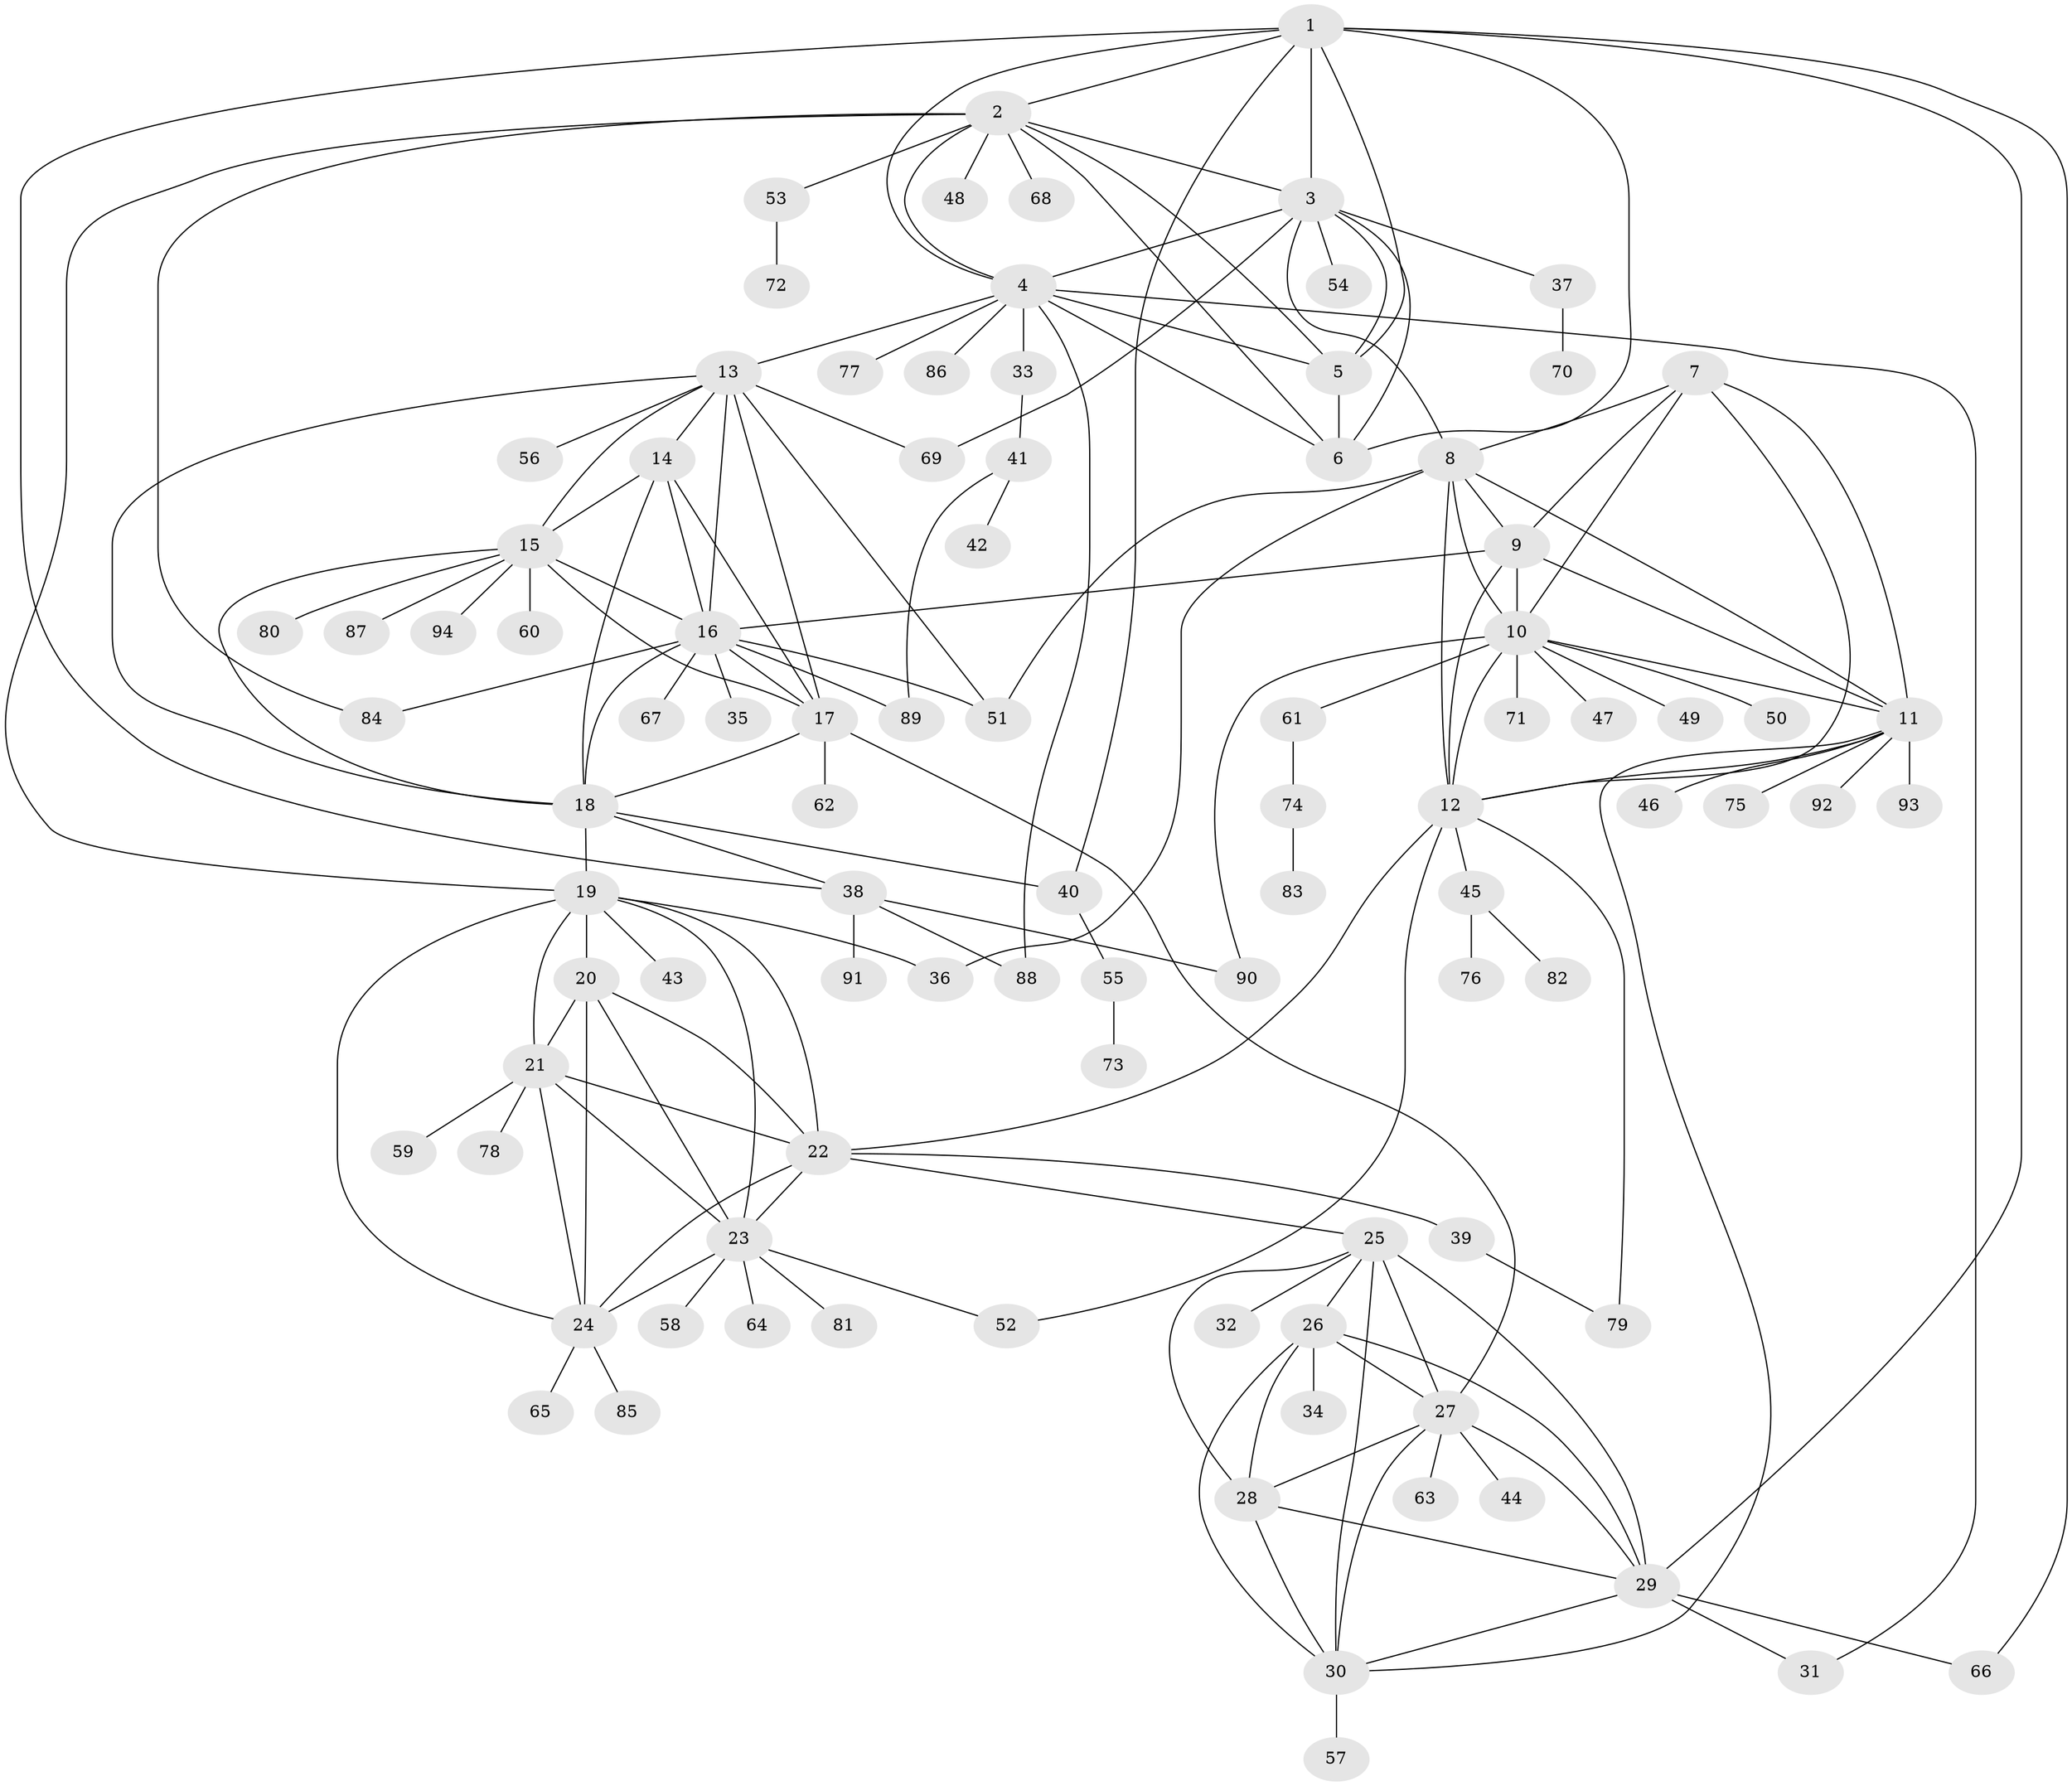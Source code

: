 // original degree distribution, {10: 0.045112781954887216, 11: 0.022556390977443608, 12: 0.015037593984962405, 6: 0.045112781954887216, 5: 0.007518796992481203, 9: 0.045112781954887216, 7: 0.007518796992481203, 8: 0.045112781954887216, 2: 0.18796992481203006, 1: 0.5413533834586466, 3: 0.03759398496240601}
// Generated by graph-tools (version 1.1) at 2025/52/03/04/25 22:52:16]
// undirected, 94 vertices, 163 edges
graph export_dot {
  node [color=gray90,style=filled];
  1;
  2;
  3;
  4;
  5;
  6;
  7;
  8;
  9;
  10;
  11;
  12;
  13;
  14;
  15;
  16;
  17;
  18;
  19;
  20;
  21;
  22;
  23;
  24;
  25;
  26;
  27;
  28;
  29;
  30;
  31;
  32;
  33;
  34;
  35;
  36;
  37;
  38;
  39;
  40;
  41;
  42;
  43;
  44;
  45;
  46;
  47;
  48;
  49;
  50;
  51;
  52;
  53;
  54;
  55;
  56;
  57;
  58;
  59;
  60;
  61;
  62;
  63;
  64;
  65;
  66;
  67;
  68;
  69;
  70;
  71;
  72;
  73;
  74;
  75;
  76;
  77;
  78;
  79;
  80;
  81;
  82;
  83;
  84;
  85;
  86;
  87;
  88;
  89;
  90;
  91;
  92;
  93;
  94;
  1 -- 2 [weight=1.0];
  1 -- 3 [weight=1.0];
  1 -- 4 [weight=1.0];
  1 -- 5 [weight=1.0];
  1 -- 6 [weight=1.0];
  1 -- 29 [weight=1.0];
  1 -- 38 [weight=1.0];
  1 -- 40 [weight=1.0];
  1 -- 66 [weight=1.0];
  2 -- 3 [weight=1.0];
  2 -- 4 [weight=1.0];
  2 -- 5 [weight=1.0];
  2 -- 6 [weight=1.0];
  2 -- 19 [weight=1.0];
  2 -- 48 [weight=1.0];
  2 -- 53 [weight=1.0];
  2 -- 68 [weight=1.0];
  2 -- 84 [weight=1.0];
  3 -- 4 [weight=1.0];
  3 -- 5 [weight=1.0];
  3 -- 6 [weight=1.0];
  3 -- 8 [weight=1.0];
  3 -- 37 [weight=1.0];
  3 -- 54 [weight=1.0];
  3 -- 69 [weight=1.0];
  4 -- 5 [weight=1.0];
  4 -- 6 [weight=1.0];
  4 -- 13 [weight=1.0];
  4 -- 31 [weight=1.0];
  4 -- 33 [weight=1.0];
  4 -- 77 [weight=1.0];
  4 -- 86 [weight=1.0];
  4 -- 88 [weight=1.0];
  5 -- 6 [weight=1.0];
  7 -- 8 [weight=1.0];
  7 -- 9 [weight=1.0];
  7 -- 10 [weight=1.0];
  7 -- 11 [weight=1.0];
  7 -- 12 [weight=1.0];
  8 -- 9 [weight=1.0];
  8 -- 10 [weight=1.0];
  8 -- 11 [weight=1.0];
  8 -- 12 [weight=1.0];
  8 -- 36 [weight=1.0];
  8 -- 51 [weight=1.0];
  9 -- 10 [weight=1.0];
  9 -- 11 [weight=1.0];
  9 -- 12 [weight=1.0];
  9 -- 16 [weight=1.0];
  10 -- 11 [weight=1.0];
  10 -- 12 [weight=1.0];
  10 -- 47 [weight=1.0];
  10 -- 49 [weight=1.0];
  10 -- 50 [weight=1.0];
  10 -- 61 [weight=1.0];
  10 -- 71 [weight=1.0];
  10 -- 90 [weight=1.0];
  11 -- 12 [weight=1.0];
  11 -- 30 [weight=1.0];
  11 -- 46 [weight=1.0];
  11 -- 75 [weight=1.0];
  11 -- 92 [weight=1.0];
  11 -- 93 [weight=1.0];
  12 -- 22 [weight=1.0];
  12 -- 45 [weight=1.0];
  12 -- 52 [weight=1.0];
  12 -- 79 [weight=1.0];
  13 -- 14 [weight=1.0];
  13 -- 15 [weight=1.0];
  13 -- 16 [weight=1.0];
  13 -- 17 [weight=1.0];
  13 -- 18 [weight=1.0];
  13 -- 51 [weight=1.0];
  13 -- 56 [weight=1.0];
  13 -- 69 [weight=1.0];
  14 -- 15 [weight=1.0];
  14 -- 16 [weight=1.0];
  14 -- 17 [weight=1.0];
  14 -- 18 [weight=1.0];
  15 -- 16 [weight=1.0];
  15 -- 17 [weight=1.0];
  15 -- 18 [weight=1.0];
  15 -- 60 [weight=1.0];
  15 -- 80 [weight=1.0];
  15 -- 87 [weight=1.0];
  15 -- 94 [weight=1.0];
  16 -- 17 [weight=1.0];
  16 -- 18 [weight=1.0];
  16 -- 35 [weight=1.0];
  16 -- 51 [weight=1.0];
  16 -- 67 [weight=1.0];
  16 -- 84 [weight=1.0];
  16 -- 89 [weight=1.0];
  17 -- 18 [weight=1.0];
  17 -- 27 [weight=1.0];
  17 -- 62 [weight=1.0];
  18 -- 19 [weight=1.0];
  18 -- 38 [weight=1.0];
  18 -- 40 [weight=1.0];
  19 -- 20 [weight=1.0];
  19 -- 21 [weight=1.0];
  19 -- 22 [weight=1.0];
  19 -- 23 [weight=1.0];
  19 -- 24 [weight=1.0];
  19 -- 36 [weight=1.0];
  19 -- 43 [weight=1.0];
  20 -- 21 [weight=1.0];
  20 -- 22 [weight=1.0];
  20 -- 23 [weight=1.0];
  20 -- 24 [weight=1.0];
  21 -- 22 [weight=1.0];
  21 -- 23 [weight=1.0];
  21 -- 24 [weight=1.0];
  21 -- 59 [weight=1.0];
  21 -- 78 [weight=1.0];
  22 -- 23 [weight=1.0];
  22 -- 24 [weight=1.0];
  22 -- 25 [weight=1.0];
  22 -- 39 [weight=1.0];
  23 -- 24 [weight=1.0];
  23 -- 52 [weight=1.0];
  23 -- 58 [weight=1.0];
  23 -- 64 [weight=1.0];
  23 -- 81 [weight=1.0];
  24 -- 65 [weight=1.0];
  24 -- 85 [weight=1.0];
  25 -- 26 [weight=1.0];
  25 -- 27 [weight=1.0];
  25 -- 28 [weight=1.0];
  25 -- 29 [weight=1.0];
  25 -- 30 [weight=1.0];
  25 -- 32 [weight=1.0];
  26 -- 27 [weight=1.0];
  26 -- 28 [weight=1.0];
  26 -- 29 [weight=1.0];
  26 -- 30 [weight=1.0];
  26 -- 34 [weight=3.0];
  27 -- 28 [weight=1.0];
  27 -- 29 [weight=1.0];
  27 -- 30 [weight=1.0];
  27 -- 44 [weight=1.0];
  27 -- 63 [weight=1.0];
  28 -- 29 [weight=1.0];
  28 -- 30 [weight=1.0];
  29 -- 30 [weight=1.0];
  29 -- 31 [weight=1.0];
  29 -- 66 [weight=1.0];
  30 -- 57 [weight=1.0];
  33 -- 41 [weight=1.0];
  37 -- 70 [weight=1.0];
  38 -- 88 [weight=1.0];
  38 -- 90 [weight=1.0];
  38 -- 91 [weight=1.0];
  39 -- 79 [weight=1.0];
  40 -- 55 [weight=1.0];
  41 -- 42 [weight=1.0];
  41 -- 89 [weight=1.0];
  45 -- 76 [weight=1.0];
  45 -- 82 [weight=1.0];
  53 -- 72 [weight=1.0];
  55 -- 73 [weight=1.0];
  61 -- 74 [weight=1.0];
  74 -- 83 [weight=1.0];
}
